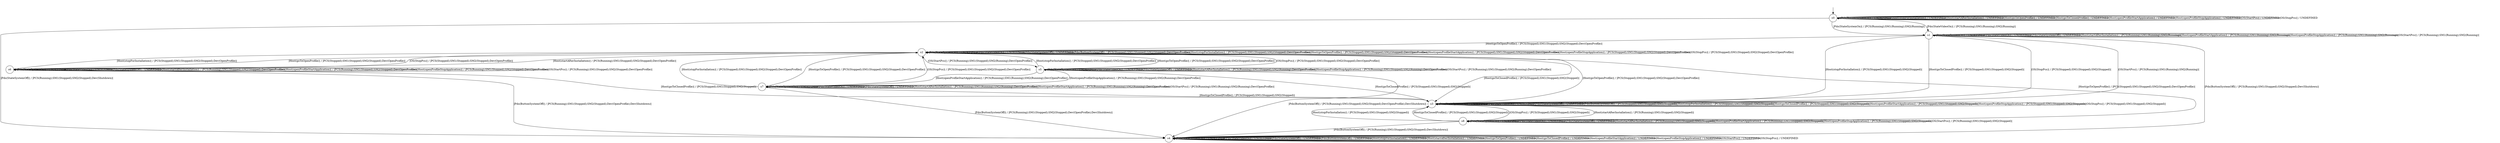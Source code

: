 digraph g {
__start0 [label="" shape="none"];

	s0 [shape="circle" label="s0"];
	s1 [shape="circle" label="s1"];
	s2 [shape="circle" label="s2"];
	s3 [shape="circle" label="s3"];
	s4 [shape="circle" label="s4"];
	s5 [shape="circle" label="s5"];
	s6 [shape="circle" label="s6"];
	s7 [shape="circle" label="s7"];
	s8 [shape="circle" label="s8"];
	s0 -> s1 [label="|Pds(StateSystemOn)| / |PCS(Running);SM1(Running);SM2(Running)|"];
	s0 -> s1 [label="|Pds(StateVideoOn)| / |PCS(Running);SM1(Running);SM2(Running)|"];
	s0 -> s4 [label="|Pds(StateSystemOff)| / |PCS(Running);SM1(Stopped);SM2(Stopped);Dev(Shutdown)|"];
	s0 -> s0 [label="|Pds(ButtonSystemOff)| / UNDEFINED"];
	s0 -> s0 [label="|Host(stopForInstallation)| / UNDEFINED"];
	s0 -> s0 [label="|Host(startAfterInstallation)| / UNDEFINED"];
	s0 -> s0 [label="|Host(goToOpenProfile)| / UNDEFINED"];
	s0 -> s0 [label="|Host(goToClosedProfile)| / UNDEFINED"];
	s0 -> s0 [label="|Host(openProfileStartApplication)| / UNDEFINED"];
	s0 -> s0 [label="|Host(openProfileStopApplication)| / UNDEFINED"];
	s0 -> s0 [label="|OS(StartPcs)| / UNDEFINED"];
	s0 -> s0 [label="|OS(StopPcs)| / UNDEFINED"];
	s1 -> s1 [label="|Pds(StateSystemOn)| / UNDEFINED"];
	s1 -> s1 [label="|Pds(StateVideoOn)| / UNDEFINED"];
	s1 -> s1 [label="|Pds(StateSystemOff)| / UNDEFINED"];
	s1 -> s4 [label="|Pds(ButtonSystemOff)| / |PCS(Running);SM1(Stopped);SM2(Stopped);Dev(Shutdown)|"];
	s1 -> s3 [label="|Host(stopForInstallation)| / |PCS(Stopped);SM1(Stopped);SM2(Stopped)|"];
	s1 -> s1 [label="|Host(startAfterInstallation)| / |PCS(Running);SM1(Running);SM2(Running)|"];
	s1 -> s2 [label="|Host(goToOpenProfile)| / |PCS(Stopped);SM1(Stopped);SM2(Stopped);Dev(OpenProfile)|"];
	s1 -> s3 [label="|Host(goToClosedProfile)| / |PCS(Stopped);SM1(Stopped);SM2(Stopped)|"];
	s1 -> s1 [label="|Host(openProfileStartApplication)| / |PCS(Running);SM1(Running);SM2(Running)|"];
	s1 -> s1 [label="|Host(openProfileStopApplication)| / |PCS(Running);SM1(Running);SM2(Running)|"];
	s1 -> s1 [label="|OS(StartPcs)| / |PCS(Running);SM1(Running);SM2(Running)|"];
	s1 -> s3 [label="|OS(StopPcs)| / |PCS(Stopped);SM1(Stopped);SM2(Stopped)|"];
	s2 -> s2 [label="|Pds(StateSystemOn)| / UNDEFINED"];
	s2 -> s2 [label="|Pds(StateVideoOn)| / UNDEFINED"];
	s2 -> s2 [label="|Pds(StateSystemOff)| / UNDEFINED"];
	s2 -> s2 [label="|Pds(ButtonSystemOff)| / |PCS(Stopped);SM1(Stopped);SM2(Stopped);Dev(OpenProfile)|"];
	s2 -> s2 [label="|Host(stopForInstallation)| / |PCS(Stopped);SM1(Stopped);SM2(Stopped);Dev(OpenProfile)|"];
	s2 -> s6 [label="|Host(startAfterInstallation)| / |PCS(Running);SM1(Stopped);SM2(Stopped);Dev(OpenProfile)|"];
	s2 -> s2 [label="|Host(goToOpenProfile)| / |PCS(Stopped);SM1(Stopped);SM2(Stopped);Dev(OpenProfile)|"];
	s2 -> s3 [label="|Host(goToClosedProfile)| / |PCS(Stopped);SM1(Stopped);SM2(Stopped)|"];
	s2 -> s2 [label="|Host(openProfileStartApplication)| / |PCS(Stopped);SM1(Stopped);SM2(Stopped);Dev(OpenProfile)|"];
	s2 -> s2 [label="|Host(openProfileStopApplication)| / |PCS(Stopped);SM1(Stopped);SM2(Stopped);Dev(OpenProfile)|"];
	s2 -> s5 [label="|OS(StartPcs)| / |PCS(Running);SM1(Stopped);SM2(Running);Dev(OpenProfile)|"];
	s2 -> s2 [label="|OS(StopPcs)| / |PCS(Stopped);SM1(Stopped);SM2(Stopped);Dev(OpenProfile)|"];
	s3 -> s3 [label="|Pds(StateSystemOn)| / UNDEFINED"];
	s3 -> s3 [label="|Pds(StateVideoOn)| / UNDEFINED"];
	s3 -> s3 [label="|Pds(StateSystemOff)| / UNDEFINED"];
	s3 -> s3 [label="|Pds(ButtonSystemOff)| / |PCS(Stopped);SM1(Stopped);SM2(Stopped)|"];
	s3 -> s3 [label="|Host(stopForInstallation)| / |PCS(Stopped);SM1(Stopped);SM2(Stopped)|"];
	s3 -> s8 [label="|Host(startAfterInstallation)| / |PCS(Running);SM1(Stopped);SM2(Stopped)|"];
	s3 -> s2 [label="|Host(goToOpenProfile)| / |PCS(Stopped);SM1(Stopped);SM2(Stopped);Dev(OpenProfile)|"];
	s3 -> s3 [label="|Host(goToClosedProfile)| / |PCS(Stopped);SM1(Stopped);SM2(Stopped)|"];
	s3 -> s3 [label="|Host(openProfileStartApplication)| / |PCS(Stopped);SM1(Stopped);SM2(Stopped)|"];
	s3 -> s3 [label="|Host(openProfileStopApplication)| / |PCS(Stopped);SM1(Stopped);SM2(Stopped)|"];
	s3 -> s1 [label="|OS(StartPcs)| / |PCS(Running);SM1(Running);SM2(Running)|"];
	s3 -> s3 [label="|OS(StopPcs)| / |PCS(Stopped);SM1(Stopped);SM2(Stopped)|"];
	s4 -> s4 [label="|Pds(StateSystemOn)| / UNDEFINED"];
	s4 -> s4 [label="|Pds(StateVideoOn)| / UNDEFINED"];
	s4 -> s4 [label="|Pds(StateSystemOff)| / UNDEFINED"];
	s4 -> s4 [label="|Pds(ButtonSystemOff)| / UNDEFINED"];
	s4 -> s4 [label="|Host(stopForInstallation)| / UNDEFINED"];
	s4 -> s4 [label="|Host(startAfterInstallation)| / UNDEFINED"];
	s4 -> s4 [label="|Host(goToOpenProfile)| / UNDEFINED"];
	s4 -> s4 [label="|Host(goToClosedProfile)| / UNDEFINED"];
	s4 -> s4 [label="|Host(openProfileStartApplication)| / UNDEFINED"];
	s4 -> s4 [label="|Host(openProfileStopApplication)| / UNDEFINED"];
	s4 -> s4 [label="|OS(StartPcs)| / UNDEFINED"];
	s4 -> s4 [label="|OS(StopPcs)| / UNDEFINED"];
	s5 -> s5 [label="|Pds(StateSystemOn)| / UNDEFINED"];
	s5 -> s5 [label="|Pds(StateVideoOn)| / UNDEFINED"];
	s5 -> s5 [label="|Pds(StateSystemOff)| / UNDEFINED"];
	s5 -> s4 [label="|Pds(ButtonSystemOff)| / |PCS(Running);SM1(Stopped);SM2(Stopped);Dev(OpenProfile);Dev(Shutdown)|"];
	s5 -> s2 [label="|Host(stopForInstallation)| / |PCS(Stopped);SM1(Stopped);SM2(Stopped);Dev(OpenProfile)|"];
	s5 -> s5 [label="|Host(startAfterInstallation)| / |PCS(Running);SM1(Stopped);SM2(Running);Dev(OpenProfile)|"];
	s5 -> s2 [label="|Host(goToOpenProfile)| / |PCS(Stopped);SM1(Stopped);SM2(Stopped);Dev(OpenProfile)|"];
	s5 -> s3 [label="|Host(goToClosedProfile)| / |PCS(Stopped);SM1(Stopped);SM2(Stopped)|"];
	s5 -> s7 [label="|Host(openProfileStartApplication)| / |PCS(Running);SM1(Running);SM2(Running);Dev(OpenProfile)|"];
	s5 -> s5 [label="|Host(openProfileStopApplication)| / |PCS(Running);SM1(Stopped);SM2(Running);Dev(OpenProfile)|"];
	s5 -> s5 [label="|OS(StartPcs)| / |PCS(Running);SM1(Stopped);SM2(Running);Dev(OpenProfile)|"];
	s5 -> s2 [label="|OS(StopPcs)| / |PCS(Stopped);SM1(Stopped);SM2(Stopped);Dev(OpenProfile)|"];
	s6 -> s6 [label="|Pds(StateSystemOn)| / UNDEFINED"];
	s6 -> s6 [label="|Pds(StateVideoOn)| / UNDEFINED"];
	s6 -> s6 [label="|Pds(StateSystemOff)| / UNDEFINED"];
	s6 -> s4 [label="|Pds(ButtonSystemOff)| / |PCS(Running);SM1(Stopped);SM2(Stopped);Dev(OpenProfile);Dev(Shutdown)|"];
	s6 -> s2 [label="|Host(stopForInstallation)| / |PCS(Stopped);SM1(Stopped);SM2(Stopped);Dev(OpenProfile)|"];
	s6 -> s6 [label="|Host(startAfterInstallation)| / |PCS(Running);SM1(Stopped);SM2(Stopped);Dev(OpenProfile)|"];
	s6 -> s2 [label="|Host(goToOpenProfile)| / |PCS(Stopped);SM1(Stopped);SM2(Stopped);Dev(OpenProfile)|"];
	s6 -> s3 [label="|Host(goToClosedProfile)| / |PCS(Stopped);SM1(Stopped);SM2(Stopped)|"];
	s6 -> s6 [label="|Host(openProfileStartApplication)| / |PCS(Running);SM1(Stopped);SM2(Stopped);Dev(OpenProfile)|"];
	s6 -> s6 [label="|Host(openProfileStopApplication)| / |PCS(Running);SM1(Stopped);SM2(Stopped);Dev(OpenProfile)|"];
	s6 -> s6 [label="|OS(StartPcs)| / |PCS(Running);SM1(Stopped);SM2(Stopped);Dev(OpenProfile)|"];
	s6 -> s2 [label="|OS(StopPcs)| / |PCS(Stopped);SM1(Stopped);SM2(Stopped);Dev(OpenProfile)|"];
	s7 -> s7 [label="|Pds(StateSystemOn)| / UNDEFINED"];
	s7 -> s7 [label="|Pds(StateVideoOn)| / UNDEFINED"];
	s7 -> s7 [label="|Pds(StateSystemOff)| / UNDEFINED"];
	s7 -> s4 [label="|Pds(ButtonSystemOff)| / |PCS(Running);SM1(Stopped);SM2(Stopped);Dev(OpenProfile);Dev(Shutdown)|"];
	s7 -> s2 [label="|Host(stopForInstallation)| / |PCS(Stopped);SM1(Stopped);SM2(Stopped);Dev(OpenProfile)|"];
	s7 -> s7 [label="|Host(startAfterInstallation)| / |PCS(Running);SM1(Running);SM2(Running);Dev(OpenProfile)|"];
	s7 -> s2 [label="|Host(goToOpenProfile)| / |PCS(Stopped);SM1(Stopped);SM2(Stopped);Dev(OpenProfile)|"];
	s7 -> s3 [label="|Host(goToClosedProfile)| / |PCS(Stopped);SM1(Stopped);SM2(Stopped)|"];
	s7 -> s7 [label="|Host(openProfileStartApplication)| / |PCS(Running);SM1(Running);SM2(Running);Dev(OpenProfile)|"];
	s7 -> s5 [label="|Host(openProfileStopApplication)| / |PCS(Running);SM1(Stopped);SM2(Running);Dev(OpenProfile)|"];
	s7 -> s7 [label="|OS(StartPcs)| / |PCS(Running);SM1(Running);SM2(Running);Dev(OpenProfile)|"];
	s7 -> s2 [label="|OS(StopPcs)| / |PCS(Stopped);SM1(Stopped);SM2(Stopped);Dev(OpenProfile)|"];
	s8 -> s8 [label="|Pds(StateSystemOn)| / UNDEFINED"];
	s8 -> s8 [label="|Pds(StateVideoOn)| / UNDEFINED"];
	s8 -> s8 [label="|Pds(StateSystemOff)| / UNDEFINED"];
	s8 -> s4 [label="|Pds(ButtonSystemOff)| / |PCS(Running);SM1(Stopped);SM2(Stopped);Dev(Shutdown)|"];
	s8 -> s3 [label="|Host(stopForInstallation)| / |PCS(Stopped);SM1(Stopped);SM2(Stopped)|"];
	s8 -> s8 [label="|Host(startAfterInstallation)| / |PCS(Running);SM1(Stopped);SM2(Stopped)|"];
	s8 -> s2 [label="|Host(goToOpenProfile)| / |PCS(Stopped);SM1(Stopped);SM2(Stopped);Dev(OpenProfile)|"];
	s8 -> s3 [label="|Host(goToClosedProfile)| / |PCS(Stopped);SM1(Stopped);SM2(Stopped)|"];
	s8 -> s8 [label="|Host(openProfileStartApplication)| / |PCS(Running);SM1(Stopped);SM2(Stopped)|"];
	s8 -> s8 [label="|Host(openProfileStopApplication)| / |PCS(Running);SM1(Stopped);SM2(Stopped)|"];
	s8 -> s8 [label="|OS(StartPcs)| / |PCS(Running);SM1(Stopped);SM2(Stopped)|"];
	s8 -> s3 [label="|OS(StopPcs)| / |PCS(Stopped);SM1(Stopped);SM2(Stopped)|"];

__start0 -> s0;
}
